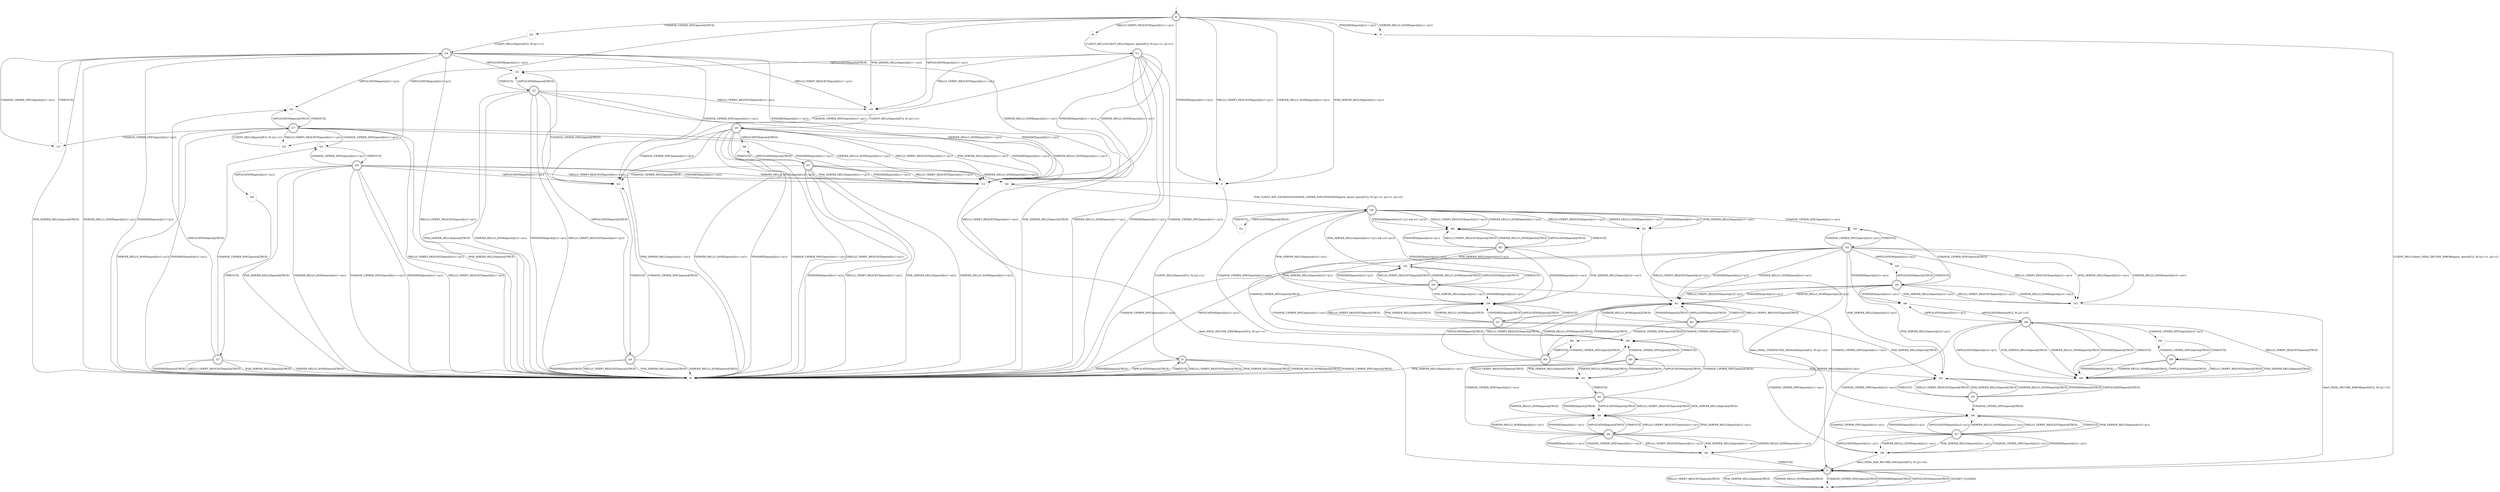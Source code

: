 digraph RA {
"" [shape=none,label=<>]
"l0" [shape=doublecircle ,style=solid]
"l1" [shape=doublecircle ,style=dotted]
"l4" [shape=doublecircle ,style=solid]
"l5" [shape=doublecircle ,style=dotted]
"l6" [shape=doublecircle ,style=dotted]
"l7" [shape=doublecircle ,style=solid]
"l8" [shape=doublecircle ,style=dotted]
"l9" [shape=doublecircle ,style=dotted]
"l10" [shape=doublecircle ,style=dotted]
"l11" [shape=doublecircle ,style=solid]
"l12" [shape=doublecircle ,style=dotted]
"l13" [shape=doublecircle ,style=dotted]
"l14" [shape=doublecircle ,style=solid]
"l15" [shape=doublecircle ,style=dotted]
"l16" [shape=doublecircle ,style=dotted]
"l17" [shape=doublecircle ,style=solid]
"l18" [shape=doublecircle ,style=dotted]
"l19" [shape=doublecircle ,style=dotted]
"l20" [shape=doublecircle ,style=solid]
"l21" [shape=doublecircle ,style=solid]
"l22" [shape=doublecircle ,style=dotted]
"l23" [shape=doublecircle ,style=dotted]
"l24" [shape=doublecircle ,style=solid]
"l25" [shape=doublecircle ,style=solid]
"l26" [shape=doublecircle ,style=dotted]
"l27" [shape=doublecircle ,style=solid]
"l28" [shape=doublecircle ,style=dotted]
"l29" [shape=doublecircle ,style=solid]
"l30" [shape=doublecircle ,style=dotted]
"l31" [shape=doublecircle ,style=dotted]
"l32" [shape=doublecircle ,style=solid]
"l33" [shape=doublecircle ,style=dotted]
"l34" [shape=doublecircle ,style=dotted]
"l35" [shape=doublecircle ,style=solid]
"l36" [shape=doublecircle ,style=dotted]
"l37" [shape=doublecircle ,style=solid]
"l38" [shape=doublecircle ,style=dotted]
"l39" [shape=doublecircle ,style=dotted]
"l40" [shape=doublecircle ,style=solid]
"l41" [shape=doublecircle ,style=dotted]
"l42" [shape=doublecircle ,style=solid]
"l43" [shape=doublecircle ,style=dotted]
"l44" [shape=doublecircle ,style=solid]
"l45" [shape=doublecircle ,style=dotted]
"l46" [shape=doublecircle ,style=dotted]
"l47" [shape=doublecircle ,style=solid]
"l48" [shape=doublecircle ,style=dotted]
"l49" [shape=doublecircle ,style=solid]
"l50" [shape=doublecircle ,style=dotted]
"l51" [shape=doublecircle ,style=dotted]
"l52" [shape=doublecircle ,style=dotted]
"l53" [shape=doublecircle ,style=dotted]
"l54" [shape=doublecircle ,style=solid]
"l55" [shape=doublecircle ,style=solid]
"l56" [shape=doublecircle ,style=dotted]
"l57" [shape=doublecircle ,style=solid]
"l58" [shape=doublecircle ,style=dotted]
"l59" [shape=doublecircle ,style=solid]
"l60" [shape=doublecircle ,style=dotted]
"l61" [shape=doublecircle ,style=dotted]
"l62" [shape=doublecircle ,style=solid]
"l63" [shape=doublecircle ,style=solid]
"l64" [shape=doublecircle ,style=dotted]
"l65" [shape=doublecircle ,style=solid]
"" -> "l0"
"l0" -> "l1" [label=<?HELLO_VERIFY_REQUEST[epoch]|((c1!=p1))>]
"l0" -> "l9" [label=<?HELLO_VERIFY_REQUEST[epoch]|((c1==p1))>]
"l0" -> "l1" [label=<?PSK_SERVER_HELLO[epoch]|((c1!=p1))>]
"l0" -> "l19" [label=<?PSK_SERVER_HELLO[epoch]|((c1==p1))>]
"l0" -> "l1" [label=<?SERVER_HELLO_DONE[epoch]|((c1!=p1))>]
"l0" -> "l5" [label=<?SERVER_HELLO_DONE[epoch]|((c1==p1))>]
"l0" -> "l1" [label=<?FINISHED[epoch]|((c1!=p1))>]
"l0" -> "l5" [label=<?FINISHED[epoch]|((c1==p1))>]
"l0" -> "l10" [label=<?CHANGE_CIPHER_SPEC[epoch]|(TRUE)>]
"l0" -> "l18" [label=<?APPLICATION[epoch]|((c1!=p1))>]
"l0" -> "l19" [label=<?APPLICATION[epoch]|((c1==p1))>]
"l1" -> "l4" [label=<!CLIENT_HELLO[epoch]/F:[], M:{p1=c1}>]
"l4" -> "l6" [label=<?HELLO_VERIFY_REQUEST[epoch]|(TRUE)>]
"l4" -> "l6" [label=<?PSK_SERVER_HELLO[epoch]|(TRUE)>]
"l4" -> "l6" [label=<?SERVER_HELLO_DONE[epoch]|(TRUE)>]
"l4" -> "l6" [label=<?CHANGE_CIPHER_SPEC[epoch]|(TRUE)>]
"l4" -> "l6" [label=<?FINISHED[epoch]|(TRUE)>]
"l4" -> "l6" [label=<?APPLICATION[epoch]|(TRUE)>]
"l5" -> "l7" [label=<!CLIENT_HELLO|Alert_FATAL_DECODE_ERROR[epoch, epoch]/F:[], M:{p1=c1, p2=c1}>]
"l6" -> "l4" [label=<!TIMEOUT[]>]
"l7" -> "l8" [label=<?HELLO_VERIFY_REQUEST[epoch]|(TRUE)>]
"l7" -> "l8" [label=<?PSK_SERVER_HELLO[epoch]|(TRUE)>]
"l7" -> "l8" [label=<?SERVER_HELLO_DONE[epoch]|(TRUE)>]
"l7" -> "l8" [label=<?CHANGE_CIPHER_SPEC[epoch]|(TRUE)>]
"l7" -> "l8" [label=<?FINISHED[epoch]|(TRUE)>]
"l7" -> "l8" [label=<?APPLICATION[epoch]|(TRUE)>]
"l8" -> "l7" [label=<!SOCKET_CLOSED[]>]
"l9" -> "l11" [label=<!CLIENT_HELLO|CLIENT_HELLO[epoch, epoch]/F:[], M:{p1=c1, p2=c1}>]
"l10" -> "l14" [label=<!CLIENT_HELLO[epoch]/F:[], M:{p1=c1}>]
"l11" -> "l6" [label=<?HELLO_VERIFY_REQUEST[epoch]|((c1!=p1))>]
"l11" -> "l19" [label=<?HELLO_VERIFY_REQUEST[epoch]|((c1==p1))>]
"l11" -> "l6" [label=<?PSK_SERVER_HELLO[epoch]|(TRUE)>]
"l11" -> "l6" [label=<?SERVER_HELLO_DONE[epoch]|((c1!=p1))>]
"l11" -> "l12" [label=<?SERVER_HELLO_DONE[epoch]|((c1==p1))>]
"l11" -> "l6" [label=<?FINISHED[epoch]|((c1!=p1))>]
"l11" -> "l12" [label=<?FINISHED[epoch]|((c1==p1))>]
"l11" -> "l6" [label=<?CHANGE_CIPHER_SPEC[epoch]|((c1==p1))>]
"l11" -> "l22" [label=<?CHANGE_CIPHER_SPEC[epoch]|((c1!=p1))>]
"l11" -> "l13" [label=<?APPLICATION[epoch]|(TRUE)>]
"l12" -> "l7" [label=<!Alert_FATAL_DECODE_ERROR[epoch]/F:[], M:{p1=c1}>]
"l13" -> "l21" [label=<!TIMEOUT[]>]
"l14" -> "l6" [label=<?HELLO_VERIFY_REQUEST[epoch]|((c1!=p1))>]
"l14" -> "l19" [label=<?HELLO_VERIFY_REQUEST[epoch]|((c1==p1))>]
"l14" -> "l6" [label=<?PSK_SERVER_HELLO[epoch]|(TRUE)>]
"l14" -> "l6" [label=<?SERVER_HELLO_DONE[epoch]|((c1!=p1))>]
"l14" -> "l12" [label=<?SERVER_HELLO_DONE[epoch]|((c1==p1))>]
"l14" -> "l6" [label=<?FINISHED[epoch]|((c1!=p1))>]
"l14" -> "l12" [label=<?FINISHED[epoch]|((c1==p1))>]
"l14" -> "l13" [label=<?APPLICATION[epoch]|((c1==p1))>]
"l14" -> "l16" [label=<?APPLICATION[epoch]|((c1!=p1))>]
"l14" -> "l15" [label=<?CHANGE_CIPHER_SPEC[epoch]|((c1!=p1))>]
"l14" -> "l22" [label=<?CHANGE_CIPHER_SPEC[epoch]|((c1==p1))>]
"l15" -> "l14" [label=<!TIMEOUT[]>]
"l16" -> "l17" [label=<!TIMEOUT[]>]
"l17" -> "l6" [label=<?HELLO_VERIFY_REQUEST[epoch]|((c1!=p1))>]
"l17" -> "l18" [label=<?HELLO_VERIFY_REQUEST[epoch]|((c1==p1))>]
"l17" -> "l6" [label=<?PSK_SERVER_HELLO[epoch]|(TRUE)>]
"l17" -> "l6" [label=<?SERVER_HELLO_DONE[epoch]|((c1!=p1))>]
"l17" -> "l12" [label=<?SERVER_HELLO_DONE[epoch]|((c1==p1))>]
"l17" -> "l6" [label=<?FINISHED[epoch]|((c1!=p1))>]
"l17" -> "l12" [label=<?FINISHED[epoch]|((c1==p1))>]
"l17" -> "l15" [label=<?CHANGE_CIPHER_SPEC[epoch]|((c1!=p1))>]
"l17" -> "l23" [label=<?CHANGE_CIPHER_SPEC[epoch]|((c1==p1))>]
"l17" -> "l16" [label=<?APPLICATION[epoch]|(TRUE)>]
"l18" -> "l17" [label=<!CLIENT_HELLO[epoch]/F:[], M:{p1=c1}>]
"l19" -> "l20" [label=<!CLIENT_HELLO[epoch]/F:[], M:{p1=c1}>]
"l20" -> "l6" [label=<?HELLO_VERIFY_REQUEST[epoch]|((c1!=p1))>]
"l20" -> "l12" [label=<?HELLO_VERIFY_REQUEST[epoch]|((c1==p1))>]
"l20" -> "l6" [label=<?PSK_SERVER_HELLO[epoch]|((c1!=p1))>]
"l20" -> "l12" [label=<?PSK_SERVER_HELLO[epoch]|((c1==p1))>]
"l20" -> "l6" [label=<?SERVER_HELLO_DONE[epoch]|((c1!=p1))>]
"l20" -> "l28" [label=<?SERVER_HELLO_DONE[epoch]|((c1==p1))>]
"l20" -> "l6" [label=<?FINISHED[epoch]|((c1!=p1))>]
"l20" -> "l12" [label=<?FINISHED[epoch]|((c1==p1))>]
"l20" -> "l6" [label=<?CHANGE_CIPHER_SPEC[epoch]|((c1==p1))>]
"l20" -> "l22" [label=<?CHANGE_CIPHER_SPEC[epoch]|((c1!=p1))>]
"l20" -> "l46" [label=<?APPLICATION[epoch]|(TRUE)>]
"l21" -> "l6" [label=<?HELLO_VERIFY_REQUEST[epoch]|((c1!=p1))>]
"l21" -> "l19" [label=<?HELLO_VERIFY_REQUEST[epoch]|((c1==p1))>]
"l21" -> "l6" [label=<?PSK_SERVER_HELLO[epoch]|(TRUE)>]
"l21" -> "l6" [label=<?SERVER_HELLO_DONE[epoch]|((c1!=p1))>]
"l21" -> "l12" [label=<?SERVER_HELLO_DONE[epoch]|((c1==p1))>]
"l21" -> "l6" [label=<?FINISHED[epoch]|((c1!=p1))>]
"l21" -> "l12" [label=<?FINISHED[epoch]|((c1==p1))>]
"l21" -> "l13" [label=<?APPLICATION[epoch]|(TRUE)>]
"l21" -> "l22" [label=<?CHANGE_CIPHER_SPEC[epoch]|(TRUE)>]
"l22" -> "l24" [label=<!TIMEOUT[]>]
"l23" -> "l25" [label=<!TIMEOUT[]>]
"l24" -> "l6" [label=<?HELLO_VERIFY_REQUEST[epoch]|(TRUE)>]
"l24" -> "l6" [label=<?PSK_SERVER_HELLO[epoch]|(TRUE)>]
"l24" -> "l6" [label=<?SERVER_HELLO_DONE[epoch]|(TRUE)>]
"l24" -> "l6" [label=<?FINISHED[epoch]|(TRUE)>]
"l24" -> "l13" [label=<?APPLICATION[epoch]|(TRUE)>]
"l24" -> "l22" [label=<?CHANGE_CIPHER_SPEC[epoch]|(TRUE)>]
"l25" -> "l1" [label=<?HELLO_VERIFY_REQUEST[epoch]|((c1==p1))>]
"l25" -> "l6" [label=<?HELLO_VERIFY_REQUEST[epoch]|((c1!=p1))>]
"l25" -> "l6" [label=<?PSK_SERVER_HELLO[epoch]|(TRUE)>]
"l25" -> "l6" [label=<?SERVER_HELLO_DONE[epoch]|((c1!=p1))>]
"l25" -> "l12" [label=<?SERVER_HELLO_DONE[epoch]|((c1==p1))>]
"l25" -> "l6" [label=<?CHANGE_CIPHER_SPEC[epoch]|((c1==p1))>]
"l25" -> "l23" [label=<?CHANGE_CIPHER_SPEC[epoch]|((c1!=p1))>]
"l25" -> "l6" [label=<?FINISHED[epoch]|((c1!=p1))>]
"l25" -> "l12" [label=<?FINISHED[epoch]|((c1==p1))>]
"l25" -> "l22" [label=<?APPLICATION[epoch]|((c1==p1))>]
"l25" -> "l26" [label=<?APPLICATION[epoch]|((c1!=p1))>]
"l26" -> "l27" [label=<!TIMEOUT[]>]
"l27" -> "l6" [label=<?HELLO_VERIFY_REQUEST[epoch]|(TRUE)>]
"l27" -> "l6" [label=<?PSK_SERVER_HELLO[epoch]|(TRUE)>]
"l27" -> "l6" [label=<?SERVER_HELLO_DONE[epoch]|(TRUE)>]
"l27" -> "l6" [label=<?FINISHED[epoch]|(TRUE)>]
"l27" -> "l16" [label=<?APPLICATION[epoch]|(TRUE)>]
"l27" -> "l23" [label=<?CHANGE_CIPHER_SPEC[epoch]|(TRUE)>]
"l28" -> "l29" [label=<!PSK_CLIENT_KEY_EXCHANGE|CHANGE_CIPHER_SPEC|FINISHED[epoch, epoch, epoch]/F:[], M:{p1=c1, p2=c1, p3=c2}>]
"l29" -> "l30" [label=<?CHANGE_CIPHER_SPEC[epoch]|((c1==p1))>]
"l29" -> "l39" [label=<?CHANGE_CIPHER_SPEC[epoch]|((c1!=p1))>]
"l29" -> "l31" [label=<?APPLICATION[epoch]|(TRUE)>]
"l29" -> "l36" [label=<?FINISHED[epoch]|((c2==p1))>]
"l29" -> "l51" [label=<?FINISHED[epoch]|((c1==p1))>]
"l29" -> "l60" [label=<?FINISHED[epoch]|(((c2!=p1) &amp;&amp; (c1!=p1)))>]
"l29" -> "l36" [label=<?PSK_SERVER_HELLO[epoch]|((c2==p1))>]
"l29" -> "l51" [label=<?PSK_SERVER_HELLO[epoch]|((c1==p1))>]
"l29" -> "l52" [label=<?PSK_SERVER_HELLO[epoch]|(((c1!=p1) &amp;&amp; (c2!=p1)))>]
"l29" -> "l51" [label=<?HELLO_VERIFY_REQUEST[epoch]|((c1==p1))>]
"l29" -> "l60" [label=<?HELLO_VERIFY_REQUEST[epoch]|((c1!=p1))>]
"l29" -> "l51" [label=<?SERVER_HELLO_DONE[epoch]|((c1==p1))>]
"l29" -> "l60" [label=<?SERVER_HELLO_DONE[epoch]|((c1!=p1))>]
"l30" -> "l32" [label=<!TIMEOUT[]>]
"l31" -> "l29" [label=<!TIMEOUT[]>]
"l32" -> "l6" [label=<?CHANGE_CIPHER_SPEC[epoch]|((c2==p1))>]
"l32" -> "l30" [label=<?CHANGE_CIPHER_SPEC[epoch]|((c2!=p1))>]
"l32" -> "l6" [label=<?APPLICATION[epoch]|((c2==p1))>]
"l32" -> "l34" [label=<?APPLICATION[epoch]|((c2!=p1))>]
"l32" -> "l33" [label=<?SERVER_HELLO_DONE[epoch]|((c2==p1))>]
"l32" -> "l61" [label=<?SERVER_HELLO_DONE[epoch]|((c2!=p1))>]
"l32" -> "l33" [label=<?PSK_SERVER_HELLO[epoch]|((c2==p1))>]
"l32" -> "l53" [label=<?PSK_SERVER_HELLO[epoch]|((c2!=p1))>]
"l32" -> "l33" [label=<?HELLO_VERIFY_REQUEST[epoch]|((c2==p1))>]
"l32" -> "l61" [label=<?HELLO_VERIFY_REQUEST[epoch]|((c2!=p1))>]
"l32" -> "l48" [label=<?FINISHED[epoch]|((c2==p1))>]
"l32" -> "l61" [label=<?FINISHED[epoch]|((c2!=p1))>]
"l33" -> "l7" [label=<!Alert_FATAL_DECODE_ERROR[epoch]/F:[], M:{p1=c2}>]
"l34" -> "l35" [label=<!TIMEOUT[]>]
"l35" -> "l30" [label=<?CHANGE_CIPHER_SPEC[epoch]|(TRUE)>]
"l35" -> "l33" [label=<?SERVER_HELLO_DONE[epoch]|((c2==p1))>]
"l35" -> "l61" [label=<?SERVER_HELLO_DONE[epoch]|((c2!=p1))>]
"l35" -> "l33" [label=<?PSK_SERVER_HELLO[epoch]|((c2==p1))>]
"l35" -> "l53" [label=<?PSK_SERVER_HELLO[epoch]|((c2!=p1))>]
"l35" -> "l33" [label=<?HELLO_VERIFY_REQUEST[epoch]|((c2==p1))>]
"l35" -> "l61" [label=<?HELLO_VERIFY_REQUEST[epoch]|((c2!=p1))>]
"l35" -> "l34" [label=<?APPLICATION[epoch]|(TRUE)>]
"l35" -> "l48" [label=<?FINISHED[epoch]|((c2==p1))>]
"l35" -> "l61" [label=<?FINISHED[epoch]|((c2!=p1))>]
"l36" -> "l37" [label=<!TIMEOUT[]>]
"l37" -> "l36" [label=<?HELLO_VERIFY_REQUEST[epoch]|(TRUE)>]
"l37" -> "l36" [label=<?PSK_SERVER_HELLO[epoch]|(TRUE)>]
"l37" -> "l36" [label=<?SERVER_HELLO_DONE[epoch]|(TRUE)>]
"l37" -> "l36" [label=<?FINISHED[epoch]|(TRUE)>]
"l37" -> "l36" [label=<?APPLICATION[epoch]|(TRUE)>]
"l37" -> "l38" [label=<?CHANGE_CIPHER_SPEC[epoch]|((c1==p1))>]
"l37" -> "l39" [label=<?CHANGE_CIPHER_SPEC[epoch]|((c1!=p1))>]
"l38" -> "l7" [label=<!Alert_FATAL_BAD_RECORD_MAC[epoch]/F:[], M:{p1=c2}>]
"l39" -> "l40" [label=<!TIMEOUT[]>]
"l40" -> "l39" [label=<?CHANGE_CIPHER_SPEC[epoch]|(TRUE)>]
"l40" -> "l41" [label=<?HELLO_VERIFY_REQUEST[epoch]|(TRUE)>]
"l40" -> "l41" [label=<?PSK_SERVER_HELLO[epoch]|(TRUE)>]
"l40" -> "l41" [label=<?SERVER_HELLO_DONE[epoch]|(TRUE)>]
"l40" -> "l41" [label=<?FINISHED[epoch]|(TRUE)>]
"l40" -> "l41" [label=<?APPLICATION[epoch]|(TRUE)>]
"l41" -> "l42" [label=<!TIMEOUT[]>]
"l42" -> "l39" [label=<?CHANGE_CIPHER_SPEC[epoch]|(TRUE)>]
"l42" -> "l43" [label=<?HELLO_VERIFY_REQUEST[epoch]|(TRUE)>]
"l42" -> "l43" [label=<?PSK_SERVER_HELLO[epoch]|(TRUE)>]
"l42" -> "l43" [label=<?SERVER_HELLO_DONE[epoch]|(TRUE)>]
"l42" -> "l43" [label=<?FINISHED[epoch]|(TRUE)>]
"l42" -> "l43" [label=<?APPLICATION[epoch]|(TRUE)>]
"l43" -> "l44" [label=<!TIMEOUT[]>]
"l44" -> "l39" [label=<?CHANGE_CIPHER_SPEC[epoch]|((c1!=p1))>]
"l44" -> "l45" [label=<?CHANGE_CIPHER_SPEC[epoch]|((c1==p1))>]
"l44" -> "l43" [label=<?HELLO_VERIFY_REQUEST[epoch]|((c1!=p1))>]
"l44" -> "l45" [label=<?HELLO_VERIFY_REQUEST[epoch]|((c1==p1))>]
"l44" -> "l43" [label=<?PSK_SERVER_HELLO[epoch]|((c1!=p1))>]
"l44" -> "l45" [label=<?PSK_SERVER_HELLO[epoch]|((c1==p1))>]
"l44" -> "l43" [label=<?SERVER_HELLO_DONE[epoch]|((c1!=p1))>]
"l44" -> "l45" [label=<?SERVER_HELLO_DONE[epoch]|((c1==p1))>]
"l44" -> "l43" [label=<?FINISHED[epoch]|((c1!=p1))>]
"l44" -> "l45" [label=<?FINISHED[epoch]|((c1==p1))>]
"l44" -> "l43" [label=<?APPLICATION[epoch]|(TRUE)>]
"l45" -> "l7" [label=<!TIMEOUT[]>]
"l46" -> "l47" [label=<!TIMEOUT[]>]
"l47" -> "l6" [label=<?HELLO_VERIFY_REQUEST[epoch]|((c1!=p1))>]
"l47" -> "l12" [label=<?HELLO_VERIFY_REQUEST[epoch]|((c1==p1))>]
"l47" -> "l6" [label=<?PSK_SERVER_HELLO[epoch]|((c1!=p1))>]
"l47" -> "l12" [label=<?PSK_SERVER_HELLO[epoch]|((c1==p1))>]
"l47" -> "l6" [label=<?SERVER_HELLO_DONE[epoch]|((c1!=p1))>]
"l47" -> "l28" [label=<?SERVER_HELLO_DONE[epoch]|((c1==p1))>]
"l47" -> "l6" [label=<?FINISHED[epoch]|((c1!=p1))>]
"l47" -> "l12" [label=<?FINISHED[epoch]|((c1==p1))>]
"l47" -> "l22" [label=<?CHANGE_CIPHER_SPEC[epoch]|(TRUE)>]
"l47" -> "l46" [label=<?APPLICATION[epoch]|(TRUE)>]
"l48" -> "l49" [label=<!APPLICATION[epoch]/F:[], M:{p1=c2}>]
"l49" -> "l45" [label=<?CHANGE_CIPHER_SPEC[epoch]|((c2==p1))>]
"l49" -> "l58" [label=<?CHANGE_CIPHER_SPEC[epoch]|((c2!=p1))>]
"l49" -> "l48" [label=<?APPLICATION[epoch]|((c2==p1))>]
"l49" -> "l50" [label=<?APPLICATION[epoch]|((c2!=p1))>]
"l49" -> "l50" [label=<?HELLO_VERIFY_REQUEST[epoch]|(TRUE)>]
"l49" -> "l50" [label=<?PSK_SERVER_HELLO[epoch]|(TRUE)>]
"l49" -> "l50" [label=<?SERVER_HELLO_DONE[epoch]|(TRUE)>]
"l49" -> "l50" [label=<?FINISHED[epoch]|(TRUE)>]
"l50" -> "l49" [label=<!TIMEOUT[]>]
"l51" -> "l7" [label=<!Alert_FATAL_UNEXPECTED_MESSAGE[epoch]/F:[], M:{p1=c2}>]
"l52" -> "l54" [label=<!TIMEOUT[]>]
"l53" -> "l55" [label=<!TIMEOUT[]>]
"l54" -> "l36" [label=<?PSK_SERVER_HELLO[epoch]|((c2==p1))>]
"l54" -> "l52" [label=<?PSK_SERVER_HELLO[epoch]|((c2!=p1))>]
"l54" -> "l36" [label=<?FINISHED[epoch]|((c2==p1))>]
"l54" -> "l52" [label=<?FINISHED[epoch]|((c2!=p1))>]
"l54" -> "l39" [label=<?CHANGE_CIPHER_SPEC[epoch]|((c1!=p1))>]
"l54" -> "l56" [label=<?CHANGE_CIPHER_SPEC[epoch]|((c1==p1))>]
"l54" -> "l52" [label=<?HELLO_VERIFY_REQUEST[epoch]|(TRUE)>]
"l54" -> "l52" [label=<?SERVER_HELLO_DONE[epoch]|(TRUE)>]
"l54" -> "l52" [label=<?APPLICATION[epoch]|(TRUE)>]
"l55" -> "l53" [label=<?HELLO_VERIFY_REQUEST[epoch]|(TRUE)>]
"l55" -> "l53" [label=<?PSK_SERVER_HELLO[epoch]|(TRUE)>]
"l55" -> "l53" [label=<?SERVER_HELLO_DONE[epoch]|(TRUE)>]
"l55" -> "l53" [label=<?FINISHED[epoch]|(TRUE)>]
"l55" -> "l53" [label=<?APPLICATION[epoch]|(TRUE)>]
"l55" -> "l56" [label=<?CHANGE_CIPHER_SPEC[epoch]|(TRUE)>]
"l56" -> "l57" [label=<!TIMEOUT[]>]
"l57" -> "l38" [label=<?PSK_SERVER_HELLO[epoch]|((c2==p1))>]
"l57" -> "l56" [label=<?PSK_SERVER_HELLO[epoch]|((c2!=p1))>]
"l57" -> "l38" [label=<?CHANGE_CIPHER_SPEC[epoch]|((c2==p1))>]
"l57" -> "l56" [label=<?CHANGE_CIPHER_SPEC[epoch]|((c2!=p1))>]
"l57" -> "l38" [label=<?FINISHED[epoch]|((c2==p1))>]
"l57" -> "l56" [label=<?FINISHED[epoch]|((c2!=p1))>]
"l57" -> "l38" [label=<?APPLICATION[epoch]|((c2==p1))>]
"l57" -> "l56" [label=<?APPLICATION[epoch]|((c2!=p1))>]
"l57" -> "l38" [label=<?SERVER_HELLO_DONE[epoch]|((c2==p1))>]
"l57" -> "l56" [label=<?SERVER_HELLO_DONE[epoch]|((c2!=p1))>]
"l57" -> "l56" [label=<?HELLO_VERIFY_REQUEST[epoch]|(TRUE)>]
"l58" -> "l59" [label=<!TIMEOUT[]>]
"l59" -> "l50" [label=<?HELLO_VERIFY_REQUEST[epoch]|(TRUE)>]
"l59" -> "l50" [label=<?PSK_SERVER_HELLO[epoch]|(TRUE)>]
"l59" -> "l50" [label=<?SERVER_HELLO_DONE[epoch]|(TRUE)>]
"l59" -> "l50" [label=<?FINISHED[epoch]|(TRUE)>]
"l59" -> "l50" [label=<?APPLICATION[epoch]|(TRUE)>]
"l59" -> "l58" [label=<?CHANGE_CIPHER_SPEC[epoch]|(TRUE)>]
"l60" -> "l62" [label=<!TIMEOUT[]>]
"l61" -> "l63" [label=<!TIMEOUT[]>]
"l62" -> "l36" [label=<?PSK_SERVER_HELLO[epoch]|((c2==p1))>]
"l62" -> "l52" [label=<?PSK_SERVER_HELLO[epoch]|((c2!=p1))>]
"l62" -> "l36" [label=<?FINISHED[epoch]|((c2==p1))>]
"l62" -> "l60" [label=<?FINISHED[epoch]|((c2!=p1))>]
"l62" -> "l39" [label=<?CHANGE_CIPHER_SPEC[epoch]|(TRUE)>]
"l62" -> "l60" [label=<?HELLO_VERIFY_REQUEST[epoch]|(TRUE)>]
"l62" -> "l60" [label=<?SERVER_HELLO_DONE[epoch]|(TRUE)>]
"l62" -> "l60" [label=<?APPLICATION[epoch]|(TRUE)>]
"l63" -> "l53" [label=<?PSK_SERVER_HELLO[epoch]|(TRUE)>]
"l63" -> "l61" [label=<?HELLO_VERIFY_REQUEST[epoch]|(TRUE)>]
"l63" -> "l61" [label=<?SERVER_HELLO_DONE[epoch]|(TRUE)>]
"l63" -> "l61" [label=<?FINISHED[epoch]|(TRUE)>]
"l63" -> "l61" [label=<?APPLICATION[epoch]|(TRUE)>]
"l63" -> "l64" [label=<?CHANGE_CIPHER_SPEC[epoch]|(TRUE)>]
"l64" -> "l65" [label=<!TIMEOUT[]>]
"l65" -> "l6" [label=<?PSK_SERVER_HELLO[epoch]|((c2==p1))>]
"l65" -> "l53" [label=<?PSK_SERVER_HELLO[epoch]|((c2!=p1))>]
"l65" -> "l61" [label=<?HELLO_VERIFY_REQUEST[epoch]|(TRUE)>]
"l65" -> "l61" [label=<?SERVER_HELLO_DONE[epoch]|(TRUE)>]
"l65" -> "l61" [label=<?FINISHED[epoch]|(TRUE)>]
"l65" -> "l61" [label=<?APPLICATION[epoch]|(TRUE)>]
"l65" -> "l64" [label=<?CHANGE_CIPHER_SPEC[epoch]|(TRUE)>]
}
